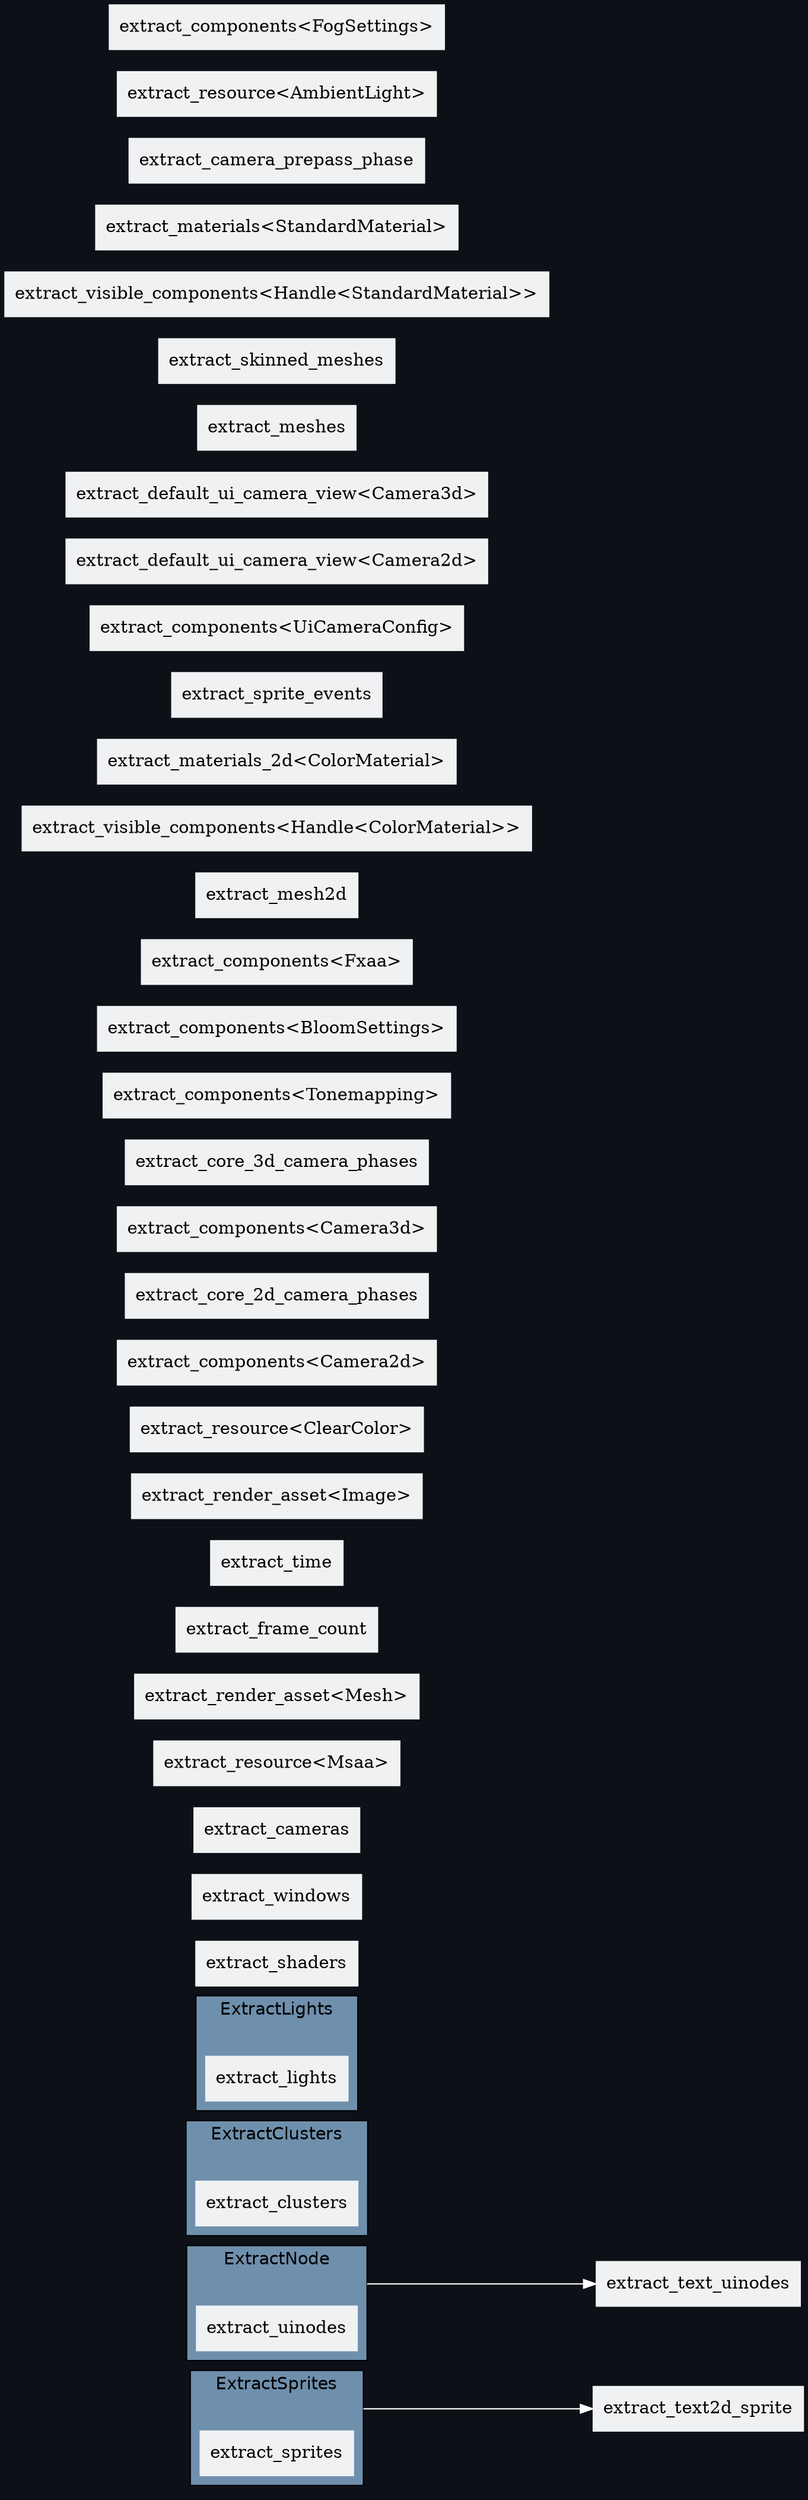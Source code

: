 digraph "schedule" {
	"compound"="true";
	"splines"="spline";
	"rankdir"="LR";
	"bgcolor"="#0d1117";
	"fontname"="Helvetica";
	node ["shape"="box", "style"="filled", "fillcolor"="#eff1f3", "color"="#eff1f3"];
	edge ["color"="white"];
	subgraph "clusternode_Set(20)" {
		"label"="ExtractSprites";
		"bgcolor"="#6f90ad";
		"set_marker_node_Set(20)" ["style"="invis", "label"="", "height"="0", "shape"="point"]
		"node_System(19)" ["label"="extract_sprites"]
	}
	
	subgraph "clusternode_Set(27)" {
		"label"="ExtractNode";
		"bgcolor"="#6f90ad";
		"set_marker_node_Set(27)" ["style"="invis", "label"="", "height"="0", "shape"="point"]
		"node_System(25)" ["label"="extract_uinodes"]
	}
	
	subgraph "clusternode_Set(37)" {
		"label"="ExtractClusters";
		"bgcolor"="#6f90ad";
		"set_marker_node_Set(37)" ["style"="invis", "label"="", "height"="0", "shape"="point"]
		"node_System(34)" ["label"="extract_clusters"]
	}
	
	subgraph "clusternode_Set(39)" {
		"label"="ExtractLights";
		"bgcolor"="#6f90ad";
		"set_marker_node_Set(39)" ["style"="invis", "label"="", "height"="0", "shape"="point"]
		"node_System(35)" ["label"="extract_lights"]
	}
	
	"node_System(0)" ["label"="extract_shaders"]
	"node_System(1)" ["label"="extract_windows"]
	"node_System(2)" ["label"="extract_cameras"]
	"node_System(3)" ["label"="extract_resource<Msaa>"]
	"node_System(4)" ["label"="extract_render_asset<Mesh>"]
	"node_System(5)" ["label"="extract_frame_count"]
	"node_System(6)" ["label"="extract_time"]
	"node_System(7)" ["label"="extract_render_asset<Image>"]
	"node_System(8)" ["label"="extract_resource<ClearColor>"]
	"node_System(9)" ["label"="extract_components<Camera2d>"]
	"node_System(10)" ["label"="extract_core_2d_camera_phases"]
	"node_System(11)" ["label"="extract_components<Camera3d>"]
	"node_System(12)" ["label"="extract_core_3d_camera_phases"]
	"node_System(13)" ["label"="extract_components<Tonemapping>"]
	"node_System(14)" ["label"="extract_components<BloomSettings>"]
	"node_System(15)" ["label"="extract_components<Fxaa>"]
	"node_System(16)" ["label"="extract_mesh2d"]
	"node_System(17)" ["label"="extract_visible_components<Handle<ColorMaterial>>"]
	"node_System(18)" ["label"="extract_materials_2d<ColorMaterial>"]
	"node_System(20)" ["label"="extract_sprite_events"]
	"node_System(21)" ["label"="extract_text2d_sprite"]
	"node_System(22)" ["label"="extract_components<UiCameraConfig>"]
	"node_System(23)" ["label"="extract_default_ui_camera_view<Camera2d>"]
	"node_System(24)" ["label"="extract_default_ui_camera_view<Camera3d>"]
	"node_System(26)" ["label"="extract_text_uinodes"]
	"node_System(27)" ["label"="extract_meshes"]
	"node_System(28)" ["label"="extract_skinned_meshes"]
	"node_System(29)" ["label"="extract_visible_components<Handle<StandardMaterial>>"]
	"node_System(30)" ["label"="extract_materials<StandardMaterial>"]
	"node_System(31)" ["label"="extract_camera_prepass_phase"]
	"node_System(32)" ["label"="extract_resource<AmbientLight>"]
	"node_System(33)" ["label"="extract_components<FogSettings>"]
	"set_marker_node_Set(20)" -> "node_System(21)" ["lhead"="", "ltail"="clusternode_Set(20)"]
	"set_marker_node_Set(27)" -> "node_System(26)" ["lhead"="", "ltail"="clusternode_Set(27)"]
}
